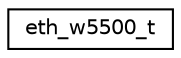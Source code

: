 digraph "Graphical Class Hierarchy"
{
 // LATEX_PDF_SIZE
  edge [fontname="Helvetica",fontsize="10",labelfontname="Helvetica",labelfontsize="10"];
  node [fontname="Helvetica",fontsize="10",shape=record];
  rankdir="LR";
  Node0 [label="eth_w5500_t",height=0.2,width=0.4,color="black", fillcolor="white", style="filled",URL="$structeth__w5500__t.html",tooltip=" "];
}
